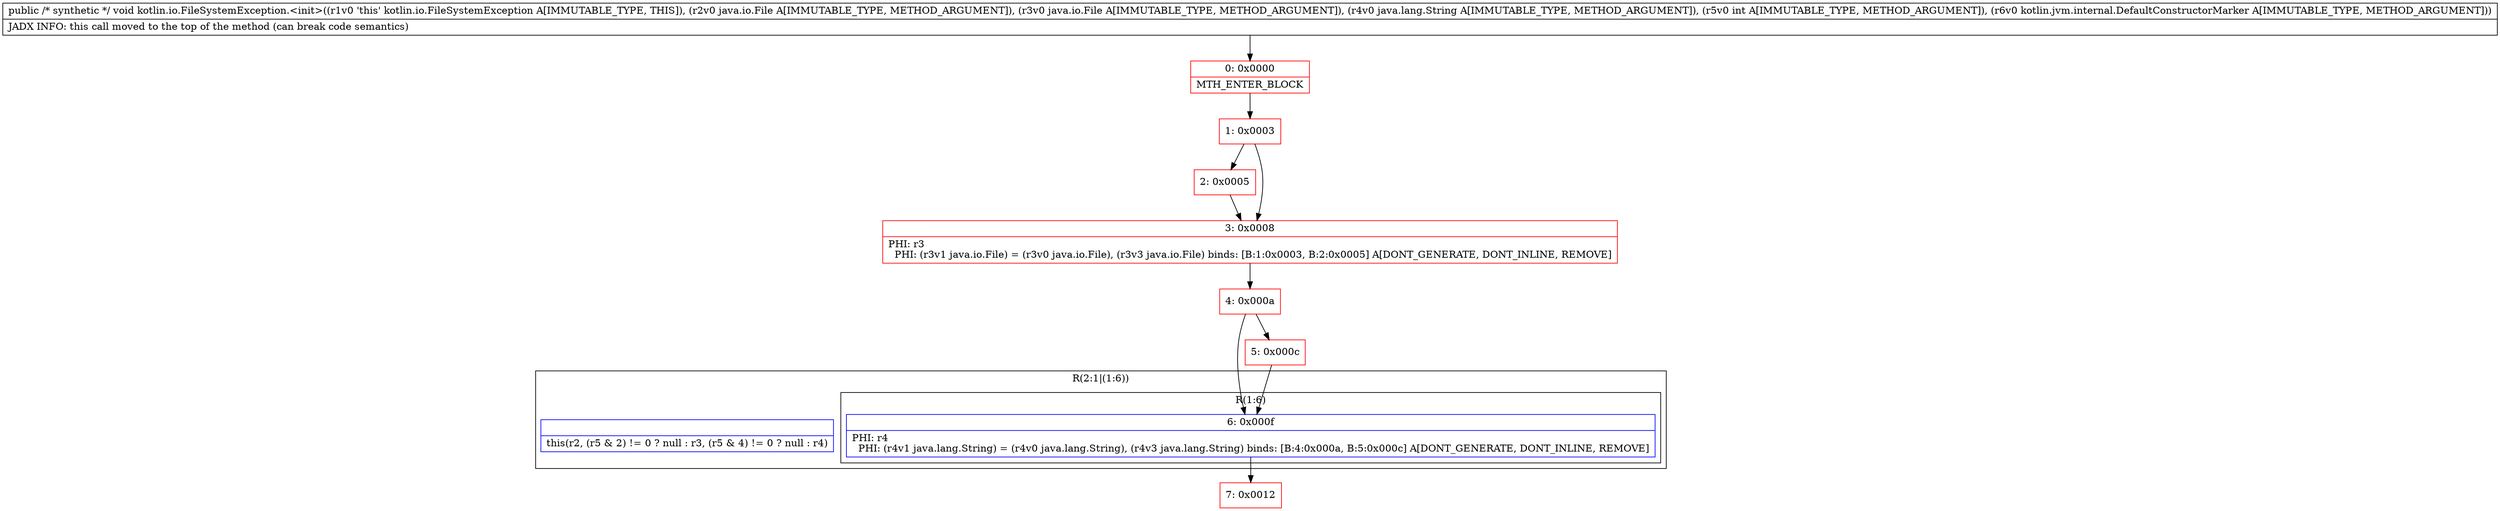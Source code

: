 digraph "CFG forkotlin.io.FileSystemException.\<init\>(Ljava\/io\/File;Ljava\/io\/File;Ljava\/lang\/String;ILkotlin\/jvm\/internal\/DefaultConstructorMarker;)V" {
subgraph cluster_Region_1143867969 {
label = "R(2:1|(1:6))";
node [shape=record,color=blue];
Node_InsnContainer_1163455178 [shape=record,label="{|this(r2, (r5 & 2) != 0 ? null : r3, (r5 & 4) != 0 ? null : r4)\l}"];
subgraph cluster_Region_249453882 {
label = "R(1:6)";
node [shape=record,color=blue];
Node_6 [shape=record,label="{6\:\ 0x000f|PHI: r4 \l  PHI: (r4v1 java.lang.String) = (r4v0 java.lang.String), (r4v3 java.lang.String) binds: [B:4:0x000a, B:5:0x000c] A[DONT_GENERATE, DONT_INLINE, REMOVE]\l}"];
}
}
Node_0 [shape=record,color=red,label="{0\:\ 0x0000|MTH_ENTER_BLOCK\l}"];
Node_1 [shape=record,color=red,label="{1\:\ 0x0003}"];
Node_2 [shape=record,color=red,label="{2\:\ 0x0005}"];
Node_3 [shape=record,color=red,label="{3\:\ 0x0008|PHI: r3 \l  PHI: (r3v1 java.io.File) = (r3v0 java.io.File), (r3v3 java.io.File) binds: [B:1:0x0003, B:2:0x0005] A[DONT_GENERATE, DONT_INLINE, REMOVE]\l}"];
Node_4 [shape=record,color=red,label="{4\:\ 0x000a}"];
Node_5 [shape=record,color=red,label="{5\:\ 0x000c}"];
Node_7 [shape=record,color=red,label="{7\:\ 0x0012}"];
MethodNode[shape=record,label="{public \/* synthetic *\/ void kotlin.io.FileSystemException.\<init\>((r1v0 'this' kotlin.io.FileSystemException A[IMMUTABLE_TYPE, THIS]), (r2v0 java.io.File A[IMMUTABLE_TYPE, METHOD_ARGUMENT]), (r3v0 java.io.File A[IMMUTABLE_TYPE, METHOD_ARGUMENT]), (r4v0 java.lang.String A[IMMUTABLE_TYPE, METHOD_ARGUMENT]), (r5v0 int A[IMMUTABLE_TYPE, METHOD_ARGUMENT]), (r6v0 kotlin.jvm.internal.DefaultConstructorMarker A[IMMUTABLE_TYPE, METHOD_ARGUMENT]))  | JADX INFO: this call moved to the top of the method (can break code semantics)\l}"];
MethodNode -> Node_0;
Node_6 -> Node_7;
Node_0 -> Node_1;
Node_1 -> Node_2;
Node_1 -> Node_3;
Node_2 -> Node_3;
Node_3 -> Node_4;
Node_4 -> Node_5;
Node_4 -> Node_6;
Node_5 -> Node_6;
}

